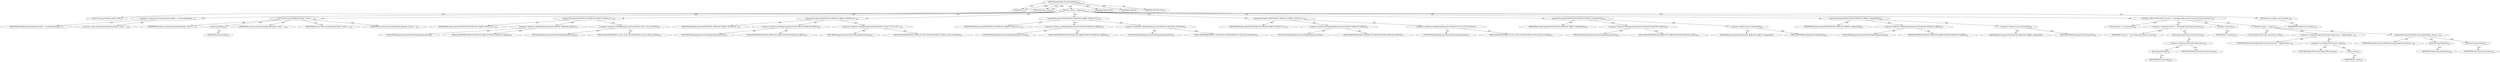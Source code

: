 digraph "getWeblogicDescriptorHandler" {  
"111669149718" [label = <(METHOD,getWeblogicDescriptorHandler)<SUB>416</SUB>> ]
"115964117010" [label = <(PARAM,this)<SUB>416</SUB>> ]
"115964117020" [label = <(PARAM,final File srcDir)<SUB>416</SUB>> ]
"25769803799" [label = <(BLOCK,&lt;empty&gt;,&lt;empty&gt;)<SUB>416</SUB>> ]
"94489280512" [label = <(LOCAL,DescriptorHandler handler: ANY)<SUB>417</SUB>> ]
"30064771137" [label = <(&lt;operator&gt;.assignment,DescriptorHandler handler = new DescriptorHandl...)<SUB>417</SUB>> ]
"68719476824" [label = <(IDENTIFIER,handler,DescriptorHandler handler = new DescriptorHandl...)<SUB>417</SUB>> ]
"30064771138" [label = <(&lt;operator&gt;.alloc,new DescriptorHandler(getTask(), srcDir) {

 ...)<SUB>418</SUB>> ]
"30064771072" [label = <(&lt;init&gt;,new DescriptorHandler(getTask(), srcDir) {

 ...)<SUB>418</SUB>> ]
"68719476789" [label = <(IDENTIFIER,handler,new DescriptorHandler(getTask(), srcDir) {

 ...)<SUB>417</SUB>> ]
"30064771073" [label = <(getTask,getTask())<SUB>418</SUB>> ]
"68719476754" [label = <(IDENTIFIER,this,getTask())<SUB>418</SUB>> ]
"68719476791" [label = <(IDENTIFIER,srcDir,new DescriptorHandler(getTask(), srcDir) {

 ...)<SUB>418</SUB>> ]
"68719476792" [label = <(IDENTIFIER,this,new DescriptorHandler(getTask(), srcDir) {

 ...)<SUB>418</SUB>> ]
"68719476790" [label = <(IDENTIFIER,srcDir,new DescriptorHandler(getTask(), srcDir) {

 ...)<SUB>418</SUB>> ]
"30064771139" [label = <(registerDTD,registerDTD(PUBLICID_WEBLOGIC_EJB510, DEFAULT_W...)<SUB>434</SUB>> ]
"68719476825" [label = <(IDENTIFIER,handler,registerDTD(PUBLICID_WEBLOGIC_EJB510, DEFAULT_W...)<SUB>434</SUB>> ]
"30064771140" [label = <(&lt;operator&gt;.fieldAccess,WeblogicDeploymentTool.PUBLICID_WEBLOGIC_EJB510)<SUB>434</SUB>> ]
"180388626439" [label = <(TYPE_REF,WeblogicDeploymentTool,WeblogicDeploymentTool)<SUB>434</SUB>> ]
"55834574879" [label = <(FIELD_IDENTIFIER,PUBLICID_WEBLOGIC_EJB510,PUBLICID_WEBLOGIC_EJB510)<SUB>434</SUB>> ]
"30064771141" [label = <(&lt;operator&gt;.fieldAccess,WeblogicDeploymentTool.DEFAULT_WL51_DTD_LOCATION)<SUB>434</SUB>> ]
"180388626440" [label = <(TYPE_REF,WeblogicDeploymentTool,WeblogicDeploymentTool)<SUB>434</SUB>> ]
"55834574880" [label = <(FIELD_IDENTIFIER,DEFAULT_WL51_DTD_LOCATION,DEFAULT_WL51_DTD_LOCATION)<SUB>434</SUB>> ]
"30064771142" [label = <(registerDTD,registerDTD(PUBLICID_WEBLOGIC_EJB510, DEFAULT_W...)<SUB>435</SUB>> ]
"68719476826" [label = <(IDENTIFIER,handler,registerDTD(PUBLICID_WEBLOGIC_EJB510, DEFAULT_W...)<SUB>435</SUB>> ]
"30064771143" [label = <(&lt;operator&gt;.fieldAccess,WeblogicDeploymentTool.PUBLICID_WEBLOGIC_EJB510)<SUB>435</SUB>> ]
"180388626441" [label = <(TYPE_REF,WeblogicDeploymentTool,WeblogicDeploymentTool)<SUB>435</SUB>> ]
"55834574881" [label = <(FIELD_IDENTIFIER,PUBLICID_WEBLOGIC_EJB510,PUBLICID_WEBLOGIC_EJB510)<SUB>435</SUB>> ]
"30064771144" [label = <(&lt;operator&gt;.fieldAccess,WeblogicDeploymentTool.DEFAULT_WL60_51_DTD_LOCA...)<SUB>435</SUB>> ]
"180388626442" [label = <(TYPE_REF,WeblogicDeploymentTool,WeblogicDeploymentTool)<SUB>435</SUB>> ]
"55834574882" [label = <(FIELD_IDENTIFIER,DEFAULT_WL60_51_DTD_LOCATION,DEFAULT_WL60_51_DTD_LOCATION)<SUB>435</SUB>> ]
"30064771145" [label = <(registerDTD,registerDTD(PUBLICID_WEBLOGIC_EJB600, DEFAULT_W...)<SUB>436</SUB>> ]
"68719476827" [label = <(IDENTIFIER,handler,registerDTD(PUBLICID_WEBLOGIC_EJB600, DEFAULT_W...)<SUB>436</SUB>> ]
"30064771146" [label = <(&lt;operator&gt;.fieldAccess,WeblogicDeploymentTool.PUBLICID_WEBLOGIC_EJB600)<SUB>436</SUB>> ]
"180388626443" [label = <(TYPE_REF,WeblogicDeploymentTool,WeblogicDeploymentTool)<SUB>436</SUB>> ]
"55834574883" [label = <(FIELD_IDENTIFIER,PUBLICID_WEBLOGIC_EJB600,PUBLICID_WEBLOGIC_EJB600)<SUB>436</SUB>> ]
"30064771147" [label = <(&lt;operator&gt;.fieldAccess,WeblogicDeploymentTool.DEFAULT_WL60_DTD_LOCATION)<SUB>436</SUB>> ]
"180388626444" [label = <(TYPE_REF,WeblogicDeploymentTool,WeblogicDeploymentTool)<SUB>436</SUB>> ]
"55834574884" [label = <(FIELD_IDENTIFIER,DEFAULT_WL60_DTD_LOCATION,DEFAULT_WL60_DTD_LOCATION)<SUB>436</SUB>> ]
"30064771148" [label = <(registerDTD,registerDTD(PUBLICID_WEBLOGIC_EJB700, DEFAULT_W...)<SUB>437</SUB>> ]
"68719476828" [label = <(IDENTIFIER,handler,registerDTD(PUBLICID_WEBLOGIC_EJB700, DEFAULT_W...)<SUB>437</SUB>> ]
"30064771149" [label = <(&lt;operator&gt;.fieldAccess,WeblogicDeploymentTool.PUBLICID_WEBLOGIC_EJB700)<SUB>437</SUB>> ]
"180388626445" [label = <(TYPE_REF,WeblogicDeploymentTool,WeblogicDeploymentTool)<SUB>437</SUB>> ]
"55834574885" [label = <(FIELD_IDENTIFIER,PUBLICID_WEBLOGIC_EJB700,PUBLICID_WEBLOGIC_EJB700)<SUB>437</SUB>> ]
"30064771150" [label = <(&lt;operator&gt;.fieldAccess,WeblogicDeploymentTool.DEFAULT_WL70_DTD_LOCATION)<SUB>437</SUB>> ]
"180388626446" [label = <(TYPE_REF,WeblogicDeploymentTool,WeblogicDeploymentTool)<SUB>437</SUB>> ]
"55834574886" [label = <(FIELD_IDENTIFIER,DEFAULT_WL70_DTD_LOCATION,DEFAULT_WL70_DTD_LOCATION)<SUB>437</SUB>> ]
"30064771151" [label = <(registerDTD,registerDTD(PUBLICID_WEBLOGIC_EJB510, weblogicDTD))<SUB>438</SUB>> ]
"68719476829" [label = <(IDENTIFIER,handler,registerDTD(PUBLICID_WEBLOGIC_EJB510, weblogicDTD))<SUB>438</SUB>> ]
"30064771152" [label = <(&lt;operator&gt;.fieldAccess,WeblogicDeploymentTool.PUBLICID_WEBLOGIC_EJB510)<SUB>438</SUB>> ]
"180388626447" [label = <(TYPE_REF,WeblogicDeploymentTool,WeblogicDeploymentTool)<SUB>438</SUB>> ]
"55834574887" [label = <(FIELD_IDENTIFIER,PUBLICID_WEBLOGIC_EJB510,PUBLICID_WEBLOGIC_EJB510)<SUB>438</SUB>> ]
"30064771153" [label = <(&lt;operator&gt;.fieldAccess,this.weblogicDTD)<SUB>438</SUB>> ]
"68719476830" [label = <(IDENTIFIER,this,registerDTD(PUBLICID_WEBLOGIC_EJB510, weblogicDTD))> ]
"55834574888" [label = <(FIELD_IDENTIFIER,weblogicDTD,weblogicDTD)<SUB>438</SUB>> ]
"30064771154" [label = <(registerDTD,registerDTD(PUBLICID_WEBLOGIC_EJB600, weblogicDTD))<SUB>439</SUB>> ]
"68719476831" [label = <(IDENTIFIER,handler,registerDTD(PUBLICID_WEBLOGIC_EJB600, weblogicDTD))<SUB>439</SUB>> ]
"30064771155" [label = <(&lt;operator&gt;.fieldAccess,WeblogicDeploymentTool.PUBLICID_WEBLOGIC_EJB600)<SUB>439</SUB>> ]
"180388626448" [label = <(TYPE_REF,WeblogicDeploymentTool,WeblogicDeploymentTool)<SUB>439</SUB>> ]
"55834574889" [label = <(FIELD_IDENTIFIER,PUBLICID_WEBLOGIC_EJB600,PUBLICID_WEBLOGIC_EJB600)<SUB>439</SUB>> ]
"30064771156" [label = <(&lt;operator&gt;.fieldAccess,this.weblogicDTD)<SUB>439</SUB>> ]
"68719476832" [label = <(IDENTIFIER,this,registerDTD(PUBLICID_WEBLOGIC_EJB600, weblogicDTD))> ]
"55834574890" [label = <(FIELD_IDENTIFIER,weblogicDTD,weblogicDTD)<SUB>439</SUB>> ]
"47244640257" [label = <(CONTROL_STRUCTURE,FOR,for (Iterator i = getConfig().dtdLocations.iterator(); Some(i.hasNext()); ))<SUB>441</SUB>> ]
"94489280513" [label = <(LOCAL,Iterator i: java.util.Iterator)<SUB>441</SUB>> ]
"30064771157" [label = <(&lt;operator&gt;.assignment,Iterator i = getConfig().dtdLocations.iterator())<SUB>441</SUB>> ]
"68719476833" [label = <(IDENTIFIER,i,Iterator i = getConfig().dtdLocations.iterator())<SUB>441</SUB>> ]
"30064771158" [label = <(iterator,getConfig().dtdLocations.iterator())<SUB>441</SUB>> ]
"30064771159" [label = <(&lt;operator&gt;.fieldAccess,getConfig().dtdLocations)<SUB>441</SUB>> ]
"30064771160" [label = <(getConfig,getConfig())<SUB>441</SUB>> ]
"68719476759" [label = <(IDENTIFIER,this,getConfig())<SUB>441</SUB>> ]
"55834574891" [label = <(FIELD_IDENTIFIER,dtdLocations,dtdLocations)<SUB>441</SUB>> ]
"30064771161" [label = <(hasNext,i.hasNext())<SUB>441</SUB>> ]
"68719476834" [label = <(IDENTIFIER,i,i.hasNext())<SUB>441</SUB>> ]
"25769803800" [label = <(BLOCK,&lt;empty&gt;,&lt;empty&gt;)<SUB>441</SUB>> ]
"94489280514" [label = <(LOCAL,EjbJar.DTDLocation dtdLocation: ANY)<SUB>442</SUB>> ]
"30064771162" [label = <(&lt;operator&gt;.assignment,EjbJar.DTDLocation dtdLocation = (EjbJar.DTDLoc...)<SUB>442</SUB>> ]
"68719476835" [label = <(IDENTIFIER,dtdLocation,EjbJar.DTDLocation dtdLocation = (EjbJar.DTDLoc...)<SUB>442</SUB>> ]
"30064771163" [label = <(&lt;operator&gt;.cast,(EjbJar.DTDLocation) i.next())<SUB>442</SUB>> ]
"180388626449" [label = <(TYPE_REF,EjbJar.DTDLocation,EjbJar.DTDLocation)<SUB>442</SUB>> ]
"30064771164" [label = <(next,i.next())<SUB>442</SUB>> ]
"68719476836" [label = <(IDENTIFIER,i,i.next())<SUB>442</SUB>> ]
"30064771165" [label = <(registerDTD,registerDTD(dtdLocation.getPublicId(), dtdLocat...)<SUB>444</SUB>> ]
"68719476837" [label = <(IDENTIFIER,handler,registerDTD(dtdLocation.getPublicId(), dtdLocat...)<SUB>444</SUB>> ]
"30064771166" [label = <(getPublicId,getPublicId())<SUB>444</SUB>> ]
"68719476838" [label = <(IDENTIFIER,dtdLocation,getPublicId())<SUB>444</SUB>> ]
"30064771167" [label = <(getLocation,getLocation())<SUB>444</SUB>> ]
"68719476839" [label = <(IDENTIFIER,dtdLocation,getLocation())<SUB>444</SUB>> ]
"146028888067" [label = <(RETURN,return handler;,return handler;)<SUB>446</SUB>> ]
"68719476840" [label = <(IDENTIFIER,handler,return handler;)<SUB>446</SUB>> ]
"133143986271" [label = <(MODIFIER,PROTECTED)> ]
"133143986272" [label = <(MODIFIER,VIRTUAL)> ]
"128849018902" [label = <(METHOD_RETURN,ANY)<SUB>416</SUB>> ]
  "111669149718" -> "115964117010"  [ label = "AST: "] 
  "111669149718" -> "115964117020"  [ label = "AST: "] 
  "111669149718" -> "25769803799"  [ label = "AST: "] 
  "111669149718" -> "133143986271"  [ label = "AST: "] 
  "111669149718" -> "133143986272"  [ label = "AST: "] 
  "111669149718" -> "128849018902"  [ label = "AST: "] 
  "25769803799" -> "94489280512"  [ label = "AST: "] 
  "25769803799" -> "30064771137"  [ label = "AST: "] 
  "25769803799" -> "30064771072"  [ label = "AST: "] 
  "25769803799" -> "30064771139"  [ label = "AST: "] 
  "25769803799" -> "30064771142"  [ label = "AST: "] 
  "25769803799" -> "30064771145"  [ label = "AST: "] 
  "25769803799" -> "30064771148"  [ label = "AST: "] 
  "25769803799" -> "30064771151"  [ label = "AST: "] 
  "25769803799" -> "30064771154"  [ label = "AST: "] 
  "25769803799" -> "47244640257"  [ label = "AST: "] 
  "25769803799" -> "146028888067"  [ label = "AST: "] 
  "30064771137" -> "68719476824"  [ label = "AST: "] 
  "30064771137" -> "30064771138"  [ label = "AST: "] 
  "30064771072" -> "68719476789"  [ label = "AST: "] 
  "30064771072" -> "30064771073"  [ label = "AST: "] 
  "30064771072" -> "68719476791"  [ label = "AST: "] 
  "30064771072" -> "68719476792"  [ label = "AST: "] 
  "30064771072" -> "68719476790"  [ label = "AST: "] 
  "30064771073" -> "68719476754"  [ label = "AST: "] 
  "30064771139" -> "68719476825"  [ label = "AST: "] 
  "30064771139" -> "30064771140"  [ label = "AST: "] 
  "30064771139" -> "30064771141"  [ label = "AST: "] 
  "30064771140" -> "180388626439"  [ label = "AST: "] 
  "30064771140" -> "55834574879"  [ label = "AST: "] 
  "30064771141" -> "180388626440"  [ label = "AST: "] 
  "30064771141" -> "55834574880"  [ label = "AST: "] 
  "30064771142" -> "68719476826"  [ label = "AST: "] 
  "30064771142" -> "30064771143"  [ label = "AST: "] 
  "30064771142" -> "30064771144"  [ label = "AST: "] 
  "30064771143" -> "180388626441"  [ label = "AST: "] 
  "30064771143" -> "55834574881"  [ label = "AST: "] 
  "30064771144" -> "180388626442"  [ label = "AST: "] 
  "30064771144" -> "55834574882"  [ label = "AST: "] 
  "30064771145" -> "68719476827"  [ label = "AST: "] 
  "30064771145" -> "30064771146"  [ label = "AST: "] 
  "30064771145" -> "30064771147"  [ label = "AST: "] 
  "30064771146" -> "180388626443"  [ label = "AST: "] 
  "30064771146" -> "55834574883"  [ label = "AST: "] 
  "30064771147" -> "180388626444"  [ label = "AST: "] 
  "30064771147" -> "55834574884"  [ label = "AST: "] 
  "30064771148" -> "68719476828"  [ label = "AST: "] 
  "30064771148" -> "30064771149"  [ label = "AST: "] 
  "30064771148" -> "30064771150"  [ label = "AST: "] 
  "30064771149" -> "180388626445"  [ label = "AST: "] 
  "30064771149" -> "55834574885"  [ label = "AST: "] 
  "30064771150" -> "180388626446"  [ label = "AST: "] 
  "30064771150" -> "55834574886"  [ label = "AST: "] 
  "30064771151" -> "68719476829"  [ label = "AST: "] 
  "30064771151" -> "30064771152"  [ label = "AST: "] 
  "30064771151" -> "30064771153"  [ label = "AST: "] 
  "30064771152" -> "180388626447"  [ label = "AST: "] 
  "30064771152" -> "55834574887"  [ label = "AST: "] 
  "30064771153" -> "68719476830"  [ label = "AST: "] 
  "30064771153" -> "55834574888"  [ label = "AST: "] 
  "30064771154" -> "68719476831"  [ label = "AST: "] 
  "30064771154" -> "30064771155"  [ label = "AST: "] 
  "30064771154" -> "30064771156"  [ label = "AST: "] 
  "30064771155" -> "180388626448"  [ label = "AST: "] 
  "30064771155" -> "55834574889"  [ label = "AST: "] 
  "30064771156" -> "68719476832"  [ label = "AST: "] 
  "30064771156" -> "55834574890"  [ label = "AST: "] 
  "47244640257" -> "94489280513"  [ label = "AST: "] 
  "47244640257" -> "30064771157"  [ label = "AST: "] 
  "47244640257" -> "30064771161"  [ label = "AST: "] 
  "47244640257" -> "25769803800"  [ label = "AST: "] 
  "30064771157" -> "68719476833"  [ label = "AST: "] 
  "30064771157" -> "30064771158"  [ label = "AST: "] 
  "30064771158" -> "30064771159"  [ label = "AST: "] 
  "30064771159" -> "30064771160"  [ label = "AST: "] 
  "30064771159" -> "55834574891"  [ label = "AST: "] 
  "30064771160" -> "68719476759"  [ label = "AST: "] 
  "30064771161" -> "68719476834"  [ label = "AST: "] 
  "25769803800" -> "94489280514"  [ label = "AST: "] 
  "25769803800" -> "30064771162"  [ label = "AST: "] 
  "25769803800" -> "30064771165"  [ label = "AST: "] 
  "30064771162" -> "68719476835"  [ label = "AST: "] 
  "30064771162" -> "30064771163"  [ label = "AST: "] 
  "30064771163" -> "180388626449"  [ label = "AST: "] 
  "30064771163" -> "30064771164"  [ label = "AST: "] 
  "30064771164" -> "68719476836"  [ label = "AST: "] 
  "30064771165" -> "68719476837"  [ label = "AST: "] 
  "30064771165" -> "30064771166"  [ label = "AST: "] 
  "30064771165" -> "30064771167"  [ label = "AST: "] 
  "30064771166" -> "68719476838"  [ label = "AST: "] 
  "30064771167" -> "68719476839"  [ label = "AST: "] 
  "146028888067" -> "68719476840"  [ label = "AST: "] 
  "111669149718" -> "115964117010"  [ label = "DDG: "] 
  "111669149718" -> "115964117020"  [ label = "DDG: "] 
}
